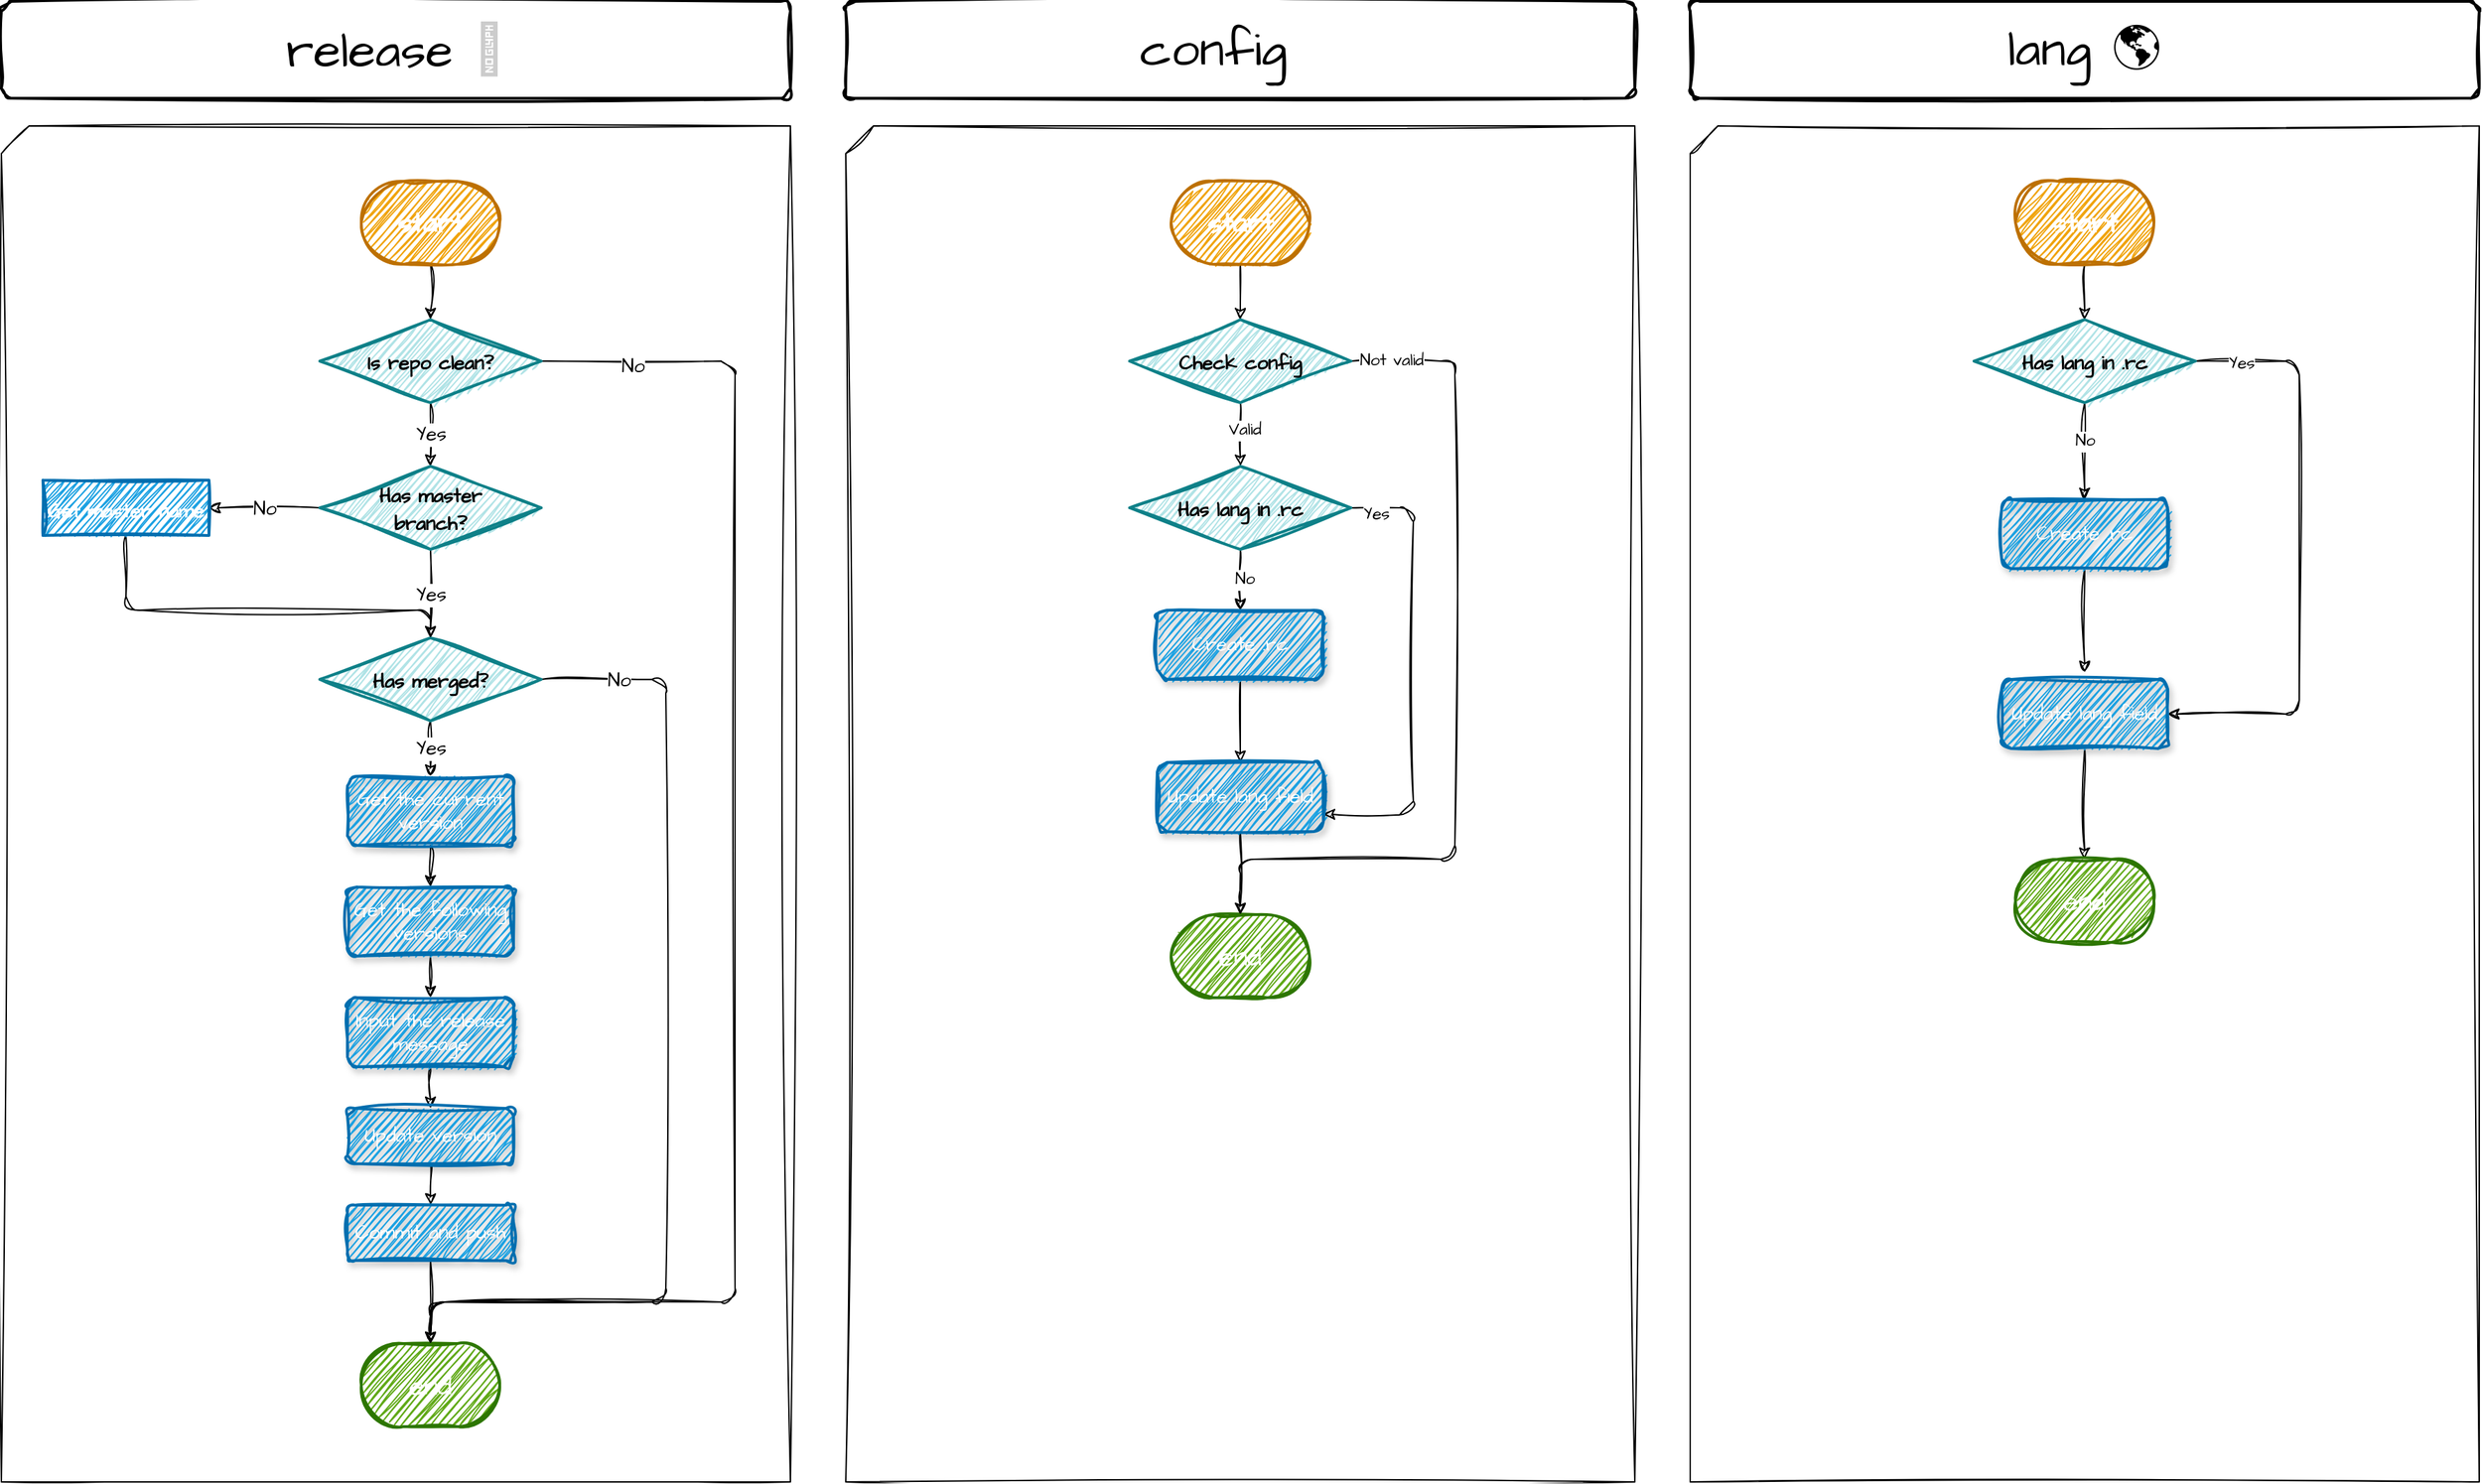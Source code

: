 <mxfile>
    <diagram id="9FkV8AbkZBnK14AXaFjZ" name="第 1 页">
        <mxGraphModel dx="619" dy="1604" grid="1" gridSize="10" guides="1" tooltips="1" connect="1" arrows="1" fold="1" page="1" pageScale="1" pageWidth="827" pageHeight="1169" math="0" shadow="0">
            <root>
                <mxCell id="0"/>
                <mxCell id="1" parent="0"/>
                <mxCell id="46" value="" style="verticalLabelPosition=bottom;verticalAlign=top;html=1;shape=card;whiteSpace=wrap;size=20;arcSize=12;sketch=1;hachureGap=4;jiggle=2;curveFitting=1;fontFamily=Architects Daughter;fontSource=https%3A%2F%2Ffonts.googleapis.com%2Fcss%3Ffamily%3DArchitects%2BDaughter;fontSize=20;fillColor=none;" parent="1" vertex="1">
                    <mxGeometry x="80" y="-120" width="570" height="980" as="geometry"/>
                </mxCell>
                <mxCell id="9" style="edgeStyle=none;sketch=1;hachureGap=4;jiggle=2;curveFitting=1;html=1;exitX=0.5;exitY=1;exitDx=0;exitDy=0;exitPerimeter=0;entryX=0.5;entryY=0;entryDx=0;entryDy=0;fontFamily=Architects Daughter;fontSource=https%3A%2F%2Ffonts.googleapis.com%2Fcss%3Ffamily%3DArchitects%2BDaughter;fontSize=16;entryPerimeter=0;" parent="1" source="6" target="11" edge="1">
                    <mxGeometry relative="1" as="geometry">
                        <mxPoint x="390" y="10" as="targetPoint"/>
                    </mxGeometry>
                </mxCell>
                <mxCell id="6" value="&lt;b style=&quot;&quot;&gt;&lt;font color=&quot;#ffffff&quot;&gt;start&lt;/font&gt;&lt;/b&gt;" style="strokeWidth=2;html=1;shape=mxgraph.flowchart.terminator;whiteSpace=wrap;shadow=0;sketch=1;hachureGap=4;jiggle=2;curveFitting=1;strokeColor=#BD7000;fontFamily=Architects Daughter;fontSource=https%3A%2F%2Ffonts.googleapis.com%2Fcss%3Ffamily%3DArchitects%2BDaughter;fontSize=20;fillColor=#f0a30a;fontColor=#000000;" parent="1" vertex="1">
                    <mxGeometry x="340" y="-80" width="100" height="60" as="geometry"/>
                </mxCell>
                <mxCell id="8" value="&lt;font color=&quot;#ffffff&quot;&gt;end&lt;/font&gt;" style="strokeWidth=2;html=1;shape=mxgraph.flowchart.terminator;whiteSpace=wrap;shadow=0;sketch=1;hachureGap=4;jiggle=2;curveFitting=1;strokeColor=#2D7600;fontFamily=Architects Daughter;fontSource=https%3A%2F%2Ffonts.googleapis.com%2Fcss%3Ffamily%3DArchitects%2BDaughter;fontSize=20;fillColor=#60a917;fontColor=#ffffff;" parent="1" vertex="1">
                    <mxGeometry x="340" y="760" width="100" height="60" as="geometry"/>
                </mxCell>
                <mxCell id="14" value="&lt;font color=&quot;#000000&quot;&gt;Yes&lt;/font&gt;" style="edgeStyle=none;sketch=1;hachureGap=4;jiggle=2;curveFitting=1;html=1;fontFamily=Architects Daughter;fontSource=https%3A%2F%2Ffonts.googleapis.com%2Fcss%3Ffamily%3DArchitects%2BDaughter;fontSize=14;fontColor=#19151e;entryX=0.5;entryY=0;entryDx=0;entryDy=0;entryPerimeter=0;exitX=0.5;exitY=1;exitDx=0;exitDy=0;exitPerimeter=0;" parent="1" source="40" target="13" edge="1">
                    <mxGeometry x="0.012" relative="1" as="geometry">
                        <mxPoint x="500" y="220" as="sourcePoint"/>
                        <mxPoint as="offset"/>
                    </mxGeometry>
                </mxCell>
                <mxCell id="17" style="edgeStyle=none;sketch=1;hachureGap=4;jiggle=2;curveFitting=1;html=1;fontFamily=Architects Daughter;fontSource=https%3A%2F%2Ffonts.googleapis.com%2Fcss%3Ffamily%3DArchitects%2BDaughter;fontSize=14;fontColor=#19151e;exitX=1;exitY=0.5;exitDx=0;exitDy=0;exitPerimeter=0;" parent="1" source="11" edge="1">
                    <mxGeometry relative="1" as="geometry">
                        <mxPoint x="390" y="760" as="targetPoint"/>
                        <Array as="points">
                            <mxPoint x="610" y="50"/>
                            <mxPoint x="610" y="730"/>
                            <mxPoint x="390" y="730"/>
                        </Array>
                    </mxGeometry>
                </mxCell>
                <mxCell id="28" value="&lt;font color=&quot;#000000&quot;&gt;No&lt;/font&gt;" style="edgeLabel;html=1;align=center;verticalAlign=middle;resizable=0;points=[];fontSize=14;fontFamily=Architects Daughter;fontColor=#FFFFFF;" parent="17" vertex="1" connectable="0">
                    <mxGeometry x="-0.877" y="-3" relative="1" as="geometry">
                        <mxPoint y="1" as="offset"/>
                    </mxGeometry>
                </mxCell>
                <mxCell id="41" value="&lt;font color=&quot;#000000&quot;&gt;Yes&lt;/font&gt;" style="edgeStyle=none;sketch=1;hachureGap=4;jiggle=2;curveFitting=1;html=1;exitX=0.5;exitY=1;exitDx=0;exitDy=0;exitPerimeter=0;fontFamily=Architects Daughter;fontSource=https%3A%2F%2Ffonts.googleapis.com%2Fcss%3Ffamily%3DArchitects%2BDaughter;fontSize=14;fontColor=#FFFFFF;" parent="1" source="11" target="40" edge="1">
                    <mxGeometry relative="1" as="geometry"/>
                </mxCell>
                <mxCell id="11" value="&lt;div style=&quot;line-height: 18px;&quot;&gt;&lt;font style=&quot;font-size: 14px;&quot;&gt;&lt;b&gt;Is repo clean?&lt;/b&gt;&lt;/font&gt;&lt;br&gt;&lt;/div&gt;" style="strokeWidth=2;html=1;shape=mxgraph.flowchart.decision;whiteSpace=wrap;sketch=1;hachureGap=4;jiggle=2;curveFitting=1;fontFamily=Architects Daughter;fontSource=https%3A%2F%2Ffonts.googleapis.com%2Fcss%3Ffamily%3DArchitects%2BDaughter;fontSize=20;fillColor=#b0e3e6;strokeColor=#0e8088;" parent="1" vertex="1">
                    <mxGeometry x="310" y="20" width="160" height="60" as="geometry"/>
                </mxCell>
                <mxCell id="16" value="&lt;font color=&quot;#000000&quot;&gt;Yes&lt;/font&gt;" style="edgeStyle=none;sketch=1;hachureGap=4;jiggle=2;curveFitting=1;html=1;fontFamily=Architects Daughter;fontSource=https%3A%2F%2Ffonts.googleapis.com%2Fcss%3Ffamily%3DArchitects%2BDaughter;fontSize=14;fontColor=#19151e;entryX=0.5;entryY=0;entryDx=0;entryDy=0;" parent="1" source="13" target="24" edge="1">
                    <mxGeometry relative="1" as="geometry">
                        <mxPoint x="390" y="440" as="targetPoint"/>
                    </mxGeometry>
                </mxCell>
                <mxCell id="20" style="edgeStyle=none;sketch=1;hachureGap=4;jiggle=2;curveFitting=1;html=1;exitX=1;exitY=0.5;exitDx=0;exitDy=0;exitPerimeter=0;fontFamily=Architects Daughter;fontSource=https%3A%2F%2Ffonts.googleapis.com%2Fcss%3Ffamily%3DArchitects%2BDaughter;fontSize=14;fontColor=#19151e;" parent="1" source="13" edge="1">
                    <mxGeometry relative="1" as="geometry">
                        <mxPoint x="390" y="760" as="targetPoint"/>
                        <Array as="points">
                            <mxPoint x="560" y="280"/>
                            <mxPoint x="560" y="730"/>
                            <mxPoint x="390" y="730"/>
                        </Array>
                    </mxGeometry>
                </mxCell>
                <mxCell id="30" value="&lt;font color=&quot;#000000&quot;&gt;No&lt;/font&gt;" style="edgeLabel;html=1;align=center;verticalAlign=middle;resizable=0;points=[];fontSize=14;fontFamily=Architects Daughter;fontColor=#FFFFFF;" parent="20" vertex="1" connectable="0">
                    <mxGeometry x="-0.848" relative="1" as="geometry">
                        <mxPoint y="1" as="offset"/>
                    </mxGeometry>
                </mxCell>
                <mxCell id="13" value="&lt;div style=&quot;line-height: 18px;&quot;&gt;&lt;font style=&quot;font-size: 14px;&quot;&gt;&lt;b style=&quot;&quot;&gt;Has merged?&lt;/b&gt;&lt;/font&gt;&lt;br&gt;&lt;/div&gt;" style="strokeWidth=2;html=1;shape=mxgraph.flowchart.decision;whiteSpace=wrap;sketch=1;hachureGap=4;jiggle=2;curveFitting=1;fontFamily=Architects Daughter;fontSource=https%3A%2F%2Ffonts.googleapis.com%2Fcss%3Ffamily%3DArchitects%2BDaughter;fontSize=20;fillColor=#b0e3e6;strokeColor=#0e8088;" parent="1" vertex="1">
                    <mxGeometry x="310" y="250" width="160" height="60" as="geometry"/>
                </mxCell>
                <mxCell id="27" style="edgeStyle=none;sketch=1;hachureGap=4;jiggle=2;curveFitting=1;html=1;exitX=0.5;exitY=1;exitDx=0;exitDy=0;fontFamily=Architects Daughter;fontSource=https%3A%2F%2Ffonts.googleapis.com%2Fcss%3Ffamily%3DArchitects%2BDaughter;fontSize=14;fontColor=#FFFFFF;" parent="1" source="24" target="25" edge="1">
                    <mxGeometry relative="1" as="geometry"/>
                </mxCell>
                <mxCell id="24" value="Get the current version" style="rounded=1;whiteSpace=wrap;html=1;absoluteArcSize=1;arcSize=14;strokeWidth=2;shadow=1;labelBackgroundColor=none;sketch=1;hachureGap=4;jiggle=2;fillStyle=auto;curveFitting=1;fontFamily=Architects Daughter;fontSource=https%3A%2F%2Ffonts.googleapis.com%2Fcss%3Ffamily%3DArchitects%2BDaughter;fontSize=14;fontColor=#ffffff;fillColor=#1ba1e2;strokeColor=#006EAF;" parent="1" vertex="1">
                    <mxGeometry x="330" y="350" width="120" height="50" as="geometry"/>
                </mxCell>
                <mxCell id="32" value="" style="edgeStyle=none;sketch=1;hachureGap=4;jiggle=2;curveFitting=1;html=1;fontFamily=Architects Daughter;fontSource=https%3A%2F%2Ffonts.googleapis.com%2Fcss%3Ffamily%3DArchitects%2BDaughter;fontSize=14;fontColor=#FFFFFF;" parent="1" source="25" target="31" edge="1">
                    <mxGeometry relative="1" as="geometry"/>
                </mxCell>
                <mxCell id="25" value="Get the following versions" style="rounded=1;whiteSpace=wrap;html=1;absoluteArcSize=1;arcSize=14;strokeWidth=2;shadow=1;labelBackgroundColor=none;sketch=1;hachureGap=4;jiggle=2;fillStyle=auto;curveFitting=1;fontFamily=Architects Daughter;fontSource=https%3A%2F%2Ffonts.googleapis.com%2Fcss%3Ffamily%3DArchitects%2BDaughter;fontSize=14;fontColor=#ffffff;fillColor=#1ba1e2;strokeColor=#006EAF;" parent="1" vertex="1">
                    <mxGeometry x="330" y="430" width="120" height="50" as="geometry"/>
                </mxCell>
                <mxCell id="35" value="" style="edgeStyle=none;sketch=1;hachureGap=4;jiggle=2;curveFitting=1;html=1;fontFamily=Architects Daughter;fontSource=https%3A%2F%2Ffonts.googleapis.com%2Fcss%3Ffamily%3DArchitects%2BDaughter;fontSize=14;fontColor=#FFFFFF;" parent="1" source="31" target="34" edge="1">
                    <mxGeometry relative="1" as="geometry"/>
                </mxCell>
                <mxCell id="31" value="Input the release message" style="whiteSpace=wrap;html=1;fontSize=14;fontFamily=Architects Daughter;fillColor=#1ba1e2;strokeColor=#006EAF;fontColor=#ffffff;rounded=1;arcSize=14;strokeWidth=2;shadow=1;labelBackgroundColor=none;sketch=1;hachureGap=4;jiggle=2;fillStyle=auto;curveFitting=1;fontSource=https%3A%2F%2Ffonts.googleapis.com%2Fcss%3Ffamily%3DArchitects%2BDaughter;" parent="1" vertex="1">
                    <mxGeometry x="330" y="510" width="120" height="50" as="geometry"/>
                </mxCell>
                <mxCell id="38" value="" style="edgeStyle=none;sketch=1;hachureGap=4;jiggle=2;curveFitting=1;html=1;fontFamily=Architects Daughter;fontSource=https%3A%2F%2Ffonts.googleapis.com%2Fcss%3Ffamily%3DArchitects%2BDaughter;fontSize=14;fontColor=#FFFFFF;" parent="1" source="34" target="37" edge="1">
                    <mxGeometry relative="1" as="geometry"/>
                </mxCell>
                <mxCell id="34" value="Update version" style="whiteSpace=wrap;html=1;fontSize=14;fontFamily=Architects Daughter;fillColor=#1ba1e2;strokeColor=#006EAF;fontColor=#ffffff;rounded=1;arcSize=14;strokeWidth=2;shadow=1;labelBackgroundColor=none;sketch=1;hachureGap=4;jiggle=2;fillStyle=auto;curveFitting=1;fontSource=https%3A%2F%2Ffonts.googleapis.com%2Fcss%3Ffamily%3DArchitects%2BDaughter;" parent="1" vertex="1">
                    <mxGeometry x="330" y="590" width="120" height="40" as="geometry"/>
                </mxCell>
                <mxCell id="39" style="edgeStyle=none;sketch=1;hachureGap=4;jiggle=2;curveFitting=1;html=1;exitX=0.5;exitY=1;exitDx=0;exitDy=0;entryX=0.5;entryY=0;entryDx=0;entryDy=0;entryPerimeter=0;fontFamily=Architects Daughter;fontSource=https%3A%2F%2Ffonts.googleapis.com%2Fcss%3Ffamily%3DArchitects%2BDaughter;fontSize=14;fontColor=#FFFFFF;" parent="1" source="37" target="8" edge="1">
                    <mxGeometry relative="1" as="geometry"/>
                </mxCell>
                <mxCell id="37" value="Commit and push" style="whiteSpace=wrap;html=1;fontSize=14;fontFamily=Architects Daughter;fillColor=#1ba1e2;strokeColor=#006EAF;fontColor=#ffffff;rounded=1;arcSize=14;strokeWidth=2;shadow=1;labelBackgroundColor=none;sketch=1;hachureGap=4;jiggle=2;fillStyle=auto;curveFitting=1;fontSource=https%3A%2F%2Ffonts.googleapis.com%2Fcss%3Ffamily%3DArchitects%2BDaughter;" parent="1" vertex="1">
                    <mxGeometry x="330" y="660" width="120" height="40" as="geometry"/>
                </mxCell>
                <mxCell id="43" value="" style="edgeStyle=none;sketch=1;hachureGap=4;jiggle=2;curveFitting=1;html=1;fontFamily=Architects Daughter;fontSource=https%3A%2F%2Ffonts.googleapis.com%2Fcss%3Ffamily%3DArchitects%2BDaughter;fontSize=14;fontColor=#FFFFFF;" parent="1" source="40" target="42" edge="1">
                    <mxGeometry relative="1" as="geometry"/>
                </mxCell>
                <mxCell id="45" value="&lt;font color=&quot;#000000&quot;&gt;No&lt;/font&gt;" style="edgeLabel;html=1;align=center;verticalAlign=middle;resizable=0;points=[];fontSize=14;fontFamily=Architects Daughter;fontColor=#FFFFFF;" parent="43" vertex="1" connectable="0">
                    <mxGeometry x="0.008" y="1" relative="1" as="geometry">
                        <mxPoint as="offset"/>
                    </mxGeometry>
                </mxCell>
                <mxCell id="40" value="&lt;div style=&quot;line-height: 18px;&quot;&gt;&lt;font style=&quot;font-size: 14px;&quot;&gt;&lt;b style=&quot;&quot;&gt;Has master&lt;/b&gt;&lt;/font&gt;&lt;/div&gt;&lt;div style=&quot;line-height: 18px;&quot;&gt;&lt;font style=&quot;font-size: 14px;&quot;&gt;&lt;b style=&quot;&quot;&gt;branch?&lt;/b&gt;&lt;/font&gt;&lt;/div&gt;" style="strokeWidth=2;html=1;shape=mxgraph.flowchart.decision;whiteSpace=wrap;sketch=1;hachureGap=4;jiggle=2;curveFitting=1;fontFamily=Architects Daughter;fontSource=https%3A%2F%2Ffonts.googleapis.com%2Fcss%3Ffamily%3DArchitects%2BDaughter;fontSize=20;fillColor=#b0e3e6;strokeColor=#0e8088;" parent="1" vertex="1">
                    <mxGeometry x="310" y="126" width="160" height="60" as="geometry"/>
                </mxCell>
                <mxCell id="44" style="edgeStyle=none;sketch=1;hachureGap=4;jiggle=2;curveFitting=1;html=1;exitX=0.5;exitY=1;exitDx=0;exitDy=0;entryX=0.5;entryY=0;entryDx=0;entryDy=0;entryPerimeter=0;fontFamily=Architects Daughter;fontSource=https%3A%2F%2Ffonts.googleapis.com%2Fcss%3Ffamily%3DArchitects%2BDaughter;fontSize=14;fontColor=#FFFFFF;" parent="1" source="42" target="13" edge="1">
                    <mxGeometry relative="1" as="geometry">
                        <Array as="points">
                            <mxPoint x="170" y="230"/>
                            <mxPoint x="390" y="230"/>
                        </Array>
                    </mxGeometry>
                </mxCell>
                <mxCell id="42" value="&lt;font style=&quot;font-size: 14px;&quot;&gt;Get master name&lt;/font&gt;" style="whiteSpace=wrap;html=1;fontSize=20;fontFamily=Architects Daughter;fillColor=#1ba1e2;strokeColor=#006EAF;fontColor=#ffffff;strokeWidth=2;sketch=1;hachureGap=4;jiggle=2;curveFitting=1;fontSource=https%3A%2F%2Ffonts.googleapis.com%2Fcss%3Ffamily%3DArchitects%2BDaughter;fontStyle=1" parent="1" vertex="1">
                    <mxGeometry x="110" y="136" width="120" height="40" as="geometry"/>
                </mxCell>
                <mxCell id="48" value="&lt;font style=&quot;&quot;&gt;&lt;font style=&quot;font-size: 36px;&quot;&gt;release&amp;nbsp;&lt;span style=&quot;color: rgb(204, 204, 204); font-family: -apple-system, &amp;quot;system-ui&amp;quot;, &amp;quot;Segoe WPC&amp;quot;, &amp;quot;Segoe UI&amp;quot;, system-ui, Ubuntu, &amp;quot;Droid Sans&amp;quot;, sans-serif; text-align: start; background-color: initial;&quot;&gt;🎉&lt;/span&gt;&lt;/font&gt;&lt;br&gt;&lt;/font&gt;" style="rounded=1;whiteSpace=wrap;html=1;absoluteArcSize=1;arcSize=14;strokeWidth=2;sketch=1;hachureGap=4;jiggle=2;curveFitting=1;fontFamily=Architects Daughter;fontSource=https%3A%2F%2Ffonts.googleapis.com%2Fcss%3Ffamily%3DArchitects%2BDaughter;fontSize=20;fillColor=none;" parent="1" vertex="1">
                    <mxGeometry x="80" y="-210" width="570" height="70" as="geometry"/>
                </mxCell>
                <mxCell id="49" value="" style="verticalLabelPosition=bottom;verticalAlign=top;html=1;shape=card;whiteSpace=wrap;size=20;arcSize=12;sketch=1;hachureGap=4;jiggle=2;curveFitting=1;fontFamily=Architects Daughter;fontSource=https%3A%2F%2Ffonts.googleapis.com%2Fcss%3Ffamily%3DArchitects%2BDaughter;fontSize=20;gradientColor=none;fillColor=none;" parent="1" vertex="1">
                    <mxGeometry x="690" y="-120" width="570" height="980" as="geometry"/>
                </mxCell>
                <mxCell id="50" value="&lt;font style=&quot;font-size: 36px;&quot;&gt;config&amp;nbsp;🔧&lt;/font&gt;" style="rounded=1;whiteSpace=wrap;html=1;absoluteArcSize=1;arcSize=14;strokeWidth=2;sketch=1;hachureGap=4;jiggle=2;curveFitting=1;fontFamily=Architects Daughter;fontSource=https%3A%2F%2Ffonts.googleapis.com%2Fcss%3Ffamily%3DArchitects%2BDaughter;fontSize=20;fillColor=none;" parent="1" vertex="1">
                    <mxGeometry x="690" y="-210" width="570" height="70" as="geometry"/>
                </mxCell>
                <mxCell id="51" value="" style="verticalLabelPosition=bottom;verticalAlign=top;html=1;shape=card;whiteSpace=wrap;size=20;arcSize=12;sketch=1;hachureGap=4;jiggle=2;curveFitting=1;fontFamily=Architects Daughter;fontSource=https%3A%2F%2Ffonts.googleapis.com%2Fcss%3Ffamily%3DArchitects%2BDaughter;fontSize=20;fillColor=none;" parent="1" vertex="1">
                    <mxGeometry x="1300" y="-120" width="570" height="980" as="geometry"/>
                </mxCell>
                <mxCell id="52" value="&lt;font style=&quot;font-size: 36px;&quot;&gt;lang&amp;nbsp;🌎&lt;/font&gt;" style="rounded=1;whiteSpace=wrap;html=1;absoluteArcSize=1;arcSize=14;strokeWidth=2;sketch=1;hachureGap=4;jiggle=2;curveFitting=1;fontFamily=Architects Daughter;fontSource=https%3A%2F%2Ffonts.googleapis.com%2Fcss%3Ffamily%3DArchitects%2BDaughter;fontSize=20;fillColor=none;" parent="1" vertex="1">
                    <mxGeometry x="1300" y="-210" width="570" height="70" as="geometry"/>
                </mxCell>
                <mxCell id="71" style="edgeStyle=none;sketch=1;hachureGap=4;jiggle=2;curveFitting=1;html=1;exitX=0.5;exitY=1;exitDx=0;exitDy=0;exitPerimeter=0;entryX=0.5;entryY=0;entryDx=0;entryDy=0;entryPerimeter=0;fontFamily=Architects Daughter;fontSource=https%3A%2F%2Ffonts.googleapis.com%2Fcss%3Ffamily%3DArchitects%2BDaughter;fontSize=12;" parent="1" source="53" target="55" edge="1">
                    <mxGeometry relative="1" as="geometry"/>
                </mxCell>
                <mxCell id="53" value="&lt;b style=&quot;&quot;&gt;&lt;font color=&quot;#ffffff&quot;&gt;start&lt;/font&gt;&lt;/b&gt;" style="strokeWidth=2;html=1;shape=mxgraph.flowchart.terminator;whiteSpace=wrap;shadow=0;sketch=1;hachureGap=4;jiggle=2;curveFitting=1;strokeColor=#BD7000;fontFamily=Architects Daughter;fontSource=https%3A%2F%2Ffonts.googleapis.com%2Fcss%3Ffamily%3DArchitects%2BDaughter;fontSize=20;fillColor=#f0a30a;fontColor=#000000;" parent="1" vertex="1">
                    <mxGeometry x="925" y="-80" width="100" height="60" as="geometry"/>
                </mxCell>
                <mxCell id="61" style="edgeStyle=none;sketch=1;hachureGap=4;jiggle=2;curveFitting=1;html=1;exitX=0.5;exitY=1;exitDx=0;exitDy=0;exitPerimeter=0;entryX=0.5;entryY=0;entryDx=0;entryDy=0;entryPerimeter=0;fontFamily=Architects Daughter;fontSource=https%3A%2F%2Ffonts.googleapis.com%2Fcss%3Ffamily%3DArchitects%2BDaughter;fontSize=36;" parent="1" source="54" target="56" edge="1">
                    <mxGeometry relative="1" as="geometry"/>
                </mxCell>
                <mxCell id="54" value="&lt;b style=&quot;&quot;&gt;&lt;font color=&quot;#ffffff&quot;&gt;start&lt;/font&gt;&lt;/b&gt;" style="strokeWidth=2;html=1;shape=mxgraph.flowchart.terminator;whiteSpace=wrap;shadow=0;sketch=1;hachureGap=4;jiggle=2;curveFitting=1;strokeColor=#BD7000;fontFamily=Architects Daughter;fontSource=https%3A%2F%2Ffonts.googleapis.com%2Fcss%3Ffamily%3DArchitects%2BDaughter;fontSize=20;fillColor=#f0a30a;fontColor=#000000;" parent="1" vertex="1">
                    <mxGeometry x="1535" y="-80" width="100" height="60" as="geometry"/>
                </mxCell>
                <mxCell id="73" style="edgeStyle=none;sketch=1;hachureGap=4;jiggle=2;curveFitting=1;html=1;exitX=0.5;exitY=1;exitDx=0;exitDy=0;exitPerimeter=0;entryX=0.5;entryY=0;entryDx=0;entryDy=0;fontFamily=Architects Daughter;fontSource=https%3A%2F%2Ffonts.googleapis.com%2Fcss%3Ffamily%3DArchitects%2BDaughter;fontSize=12;entryPerimeter=0;" parent="1" source="55" target="76" edge="1">
                    <mxGeometry relative="1" as="geometry">
                        <mxPoint x="975.0" y="136" as="targetPoint"/>
                    </mxGeometry>
                </mxCell>
                <mxCell id="84" value="Valid" style="edgeLabel;html=1;align=center;verticalAlign=middle;resizable=0;points=[];fontSize=12;fontFamily=Architects Daughter;" parent="73" vertex="1" connectable="0">
                    <mxGeometry x="-0.138" y="3" relative="1" as="geometry">
                        <mxPoint as="offset"/>
                    </mxGeometry>
                </mxCell>
                <mxCell id="83" style="edgeStyle=none;sketch=1;hachureGap=4;jiggle=2;curveFitting=1;html=1;exitX=1;exitY=0.5;exitDx=0;exitDy=0;exitPerimeter=0;fontFamily=Architects Daughter;fontSource=https%3A%2F%2Ffonts.googleapis.com%2Fcss%3Ffamily%3DArchitects%2BDaughter;fontSize=12;entryX=0.5;entryY=0;entryDx=0;entryDy=0;entryPerimeter=0;" parent="1" source="55" target="74" edge="1">
                    <mxGeometry relative="1" as="geometry">
                        <mxPoint x="1040" y="480" as="targetPoint"/>
                        <Array as="points">
                            <mxPoint x="1130" y="50"/>
                            <mxPoint x="1130" y="410"/>
                            <mxPoint x="975" y="410"/>
                        </Array>
                    </mxGeometry>
                </mxCell>
                <mxCell id="85" value="Not valid" style="edgeLabel;html=1;align=center;verticalAlign=middle;resizable=0;points=[];fontSize=12;fontFamily=Architects Daughter;" parent="83" vertex="1" connectable="0">
                    <mxGeometry x="-0.908" relative="1" as="geometry">
                        <mxPoint as="offset"/>
                    </mxGeometry>
                </mxCell>
                <mxCell id="55" value="&lt;div style=&quot;line-height: 18px;&quot;&gt;&lt;font style=&quot;font-size: 14px;&quot;&gt;&lt;b&gt;Check config&lt;/b&gt;&lt;/font&gt;&lt;br&gt;&lt;/div&gt;" style="strokeWidth=2;html=1;shape=mxgraph.flowchart.decision;whiteSpace=wrap;sketch=1;hachureGap=4;jiggle=2;curveFitting=1;fontFamily=Architects Daughter;fontSource=https%3A%2F%2Ffonts.googleapis.com%2Fcss%3Ffamily%3DArchitects%2BDaughter;fontSize=20;fillColor=#b0e3e6;strokeColor=#0e8088;" parent="1" vertex="1">
                    <mxGeometry x="895" y="20" width="160" height="60" as="geometry"/>
                </mxCell>
                <mxCell id="58" value="" style="edgeStyle=none;sketch=1;hachureGap=4;jiggle=2;curveFitting=1;html=1;fontFamily=Architects Daughter;fontSource=https%3A%2F%2Ffonts.googleapis.com%2Fcss%3Ffamily%3DArchitects%2BDaughter;fontSize=36;entryX=0.5;entryY=0;entryDx=0;entryDy=0;" parent="1" source="56" target="59" edge="1">
                    <mxGeometry relative="1" as="geometry">
                        <mxPoint x="1585" y="160" as="targetPoint"/>
                    </mxGeometry>
                </mxCell>
                <mxCell id="63" value="No" style="edgeLabel;html=1;align=center;verticalAlign=middle;resizable=0;points=[];fontSize=12;fontFamily=Architects Daughter;" parent="58" vertex="1" connectable="0">
                    <mxGeometry x="-0.195" relative="1" as="geometry">
                        <mxPoint as="offset"/>
                    </mxGeometry>
                </mxCell>
                <mxCell id="67" style="edgeStyle=none;sketch=1;hachureGap=4;jiggle=2;curveFitting=1;html=1;exitX=1;exitY=0.5;exitDx=0;exitDy=0;exitPerimeter=0;entryX=1;entryY=0.5;entryDx=0;entryDy=0;fontFamily=Architects Daughter;fontSource=https%3A%2F%2Ffonts.googleapis.com%2Fcss%3Ffamily%3DArchitects%2BDaughter;fontSize=12;" parent="1" source="56" target="66" edge="1">
                    <mxGeometry relative="1" as="geometry">
                        <Array as="points">
                            <mxPoint x="1740" y="50"/>
                            <mxPoint x="1740" y="305"/>
                        </Array>
                    </mxGeometry>
                </mxCell>
                <mxCell id="68" value="Yes" style="edgeLabel;html=1;align=center;verticalAlign=middle;resizable=0;points=[];fontSize=12;fontFamily=Architects Daughter;" parent="67" vertex="1" connectable="0">
                    <mxGeometry x="-0.845" y="-2" relative="1" as="geometry">
                        <mxPoint as="offset"/>
                    </mxGeometry>
                </mxCell>
                <mxCell id="56" value="&lt;div style=&quot;line-height: 18px;&quot;&gt;&lt;span style=&quot;font-size: 14px;&quot;&gt;&lt;b&gt;Has lang in .rc&lt;/b&gt;&lt;/span&gt;&lt;/div&gt;" style="strokeWidth=2;html=1;shape=mxgraph.flowchart.decision;whiteSpace=wrap;sketch=1;hachureGap=4;jiggle=2;curveFitting=1;fontFamily=Architects Daughter;fontSource=https%3A%2F%2Ffonts.googleapis.com%2Fcss%3Ffamily%3DArchitects%2BDaughter;fontSize=20;fillColor=#b0e3e6;strokeColor=#0e8088;" parent="1" vertex="1">
                    <mxGeometry x="1505" y="20" width="160" height="60" as="geometry"/>
                </mxCell>
                <mxCell id="65" value="" style="edgeStyle=none;sketch=1;hachureGap=4;jiggle=2;curveFitting=1;html=1;fontFamily=Architects Daughter;fontSource=https%3A%2F%2Ffonts.googleapis.com%2Fcss%3Ffamily%3DArchitects%2BDaughter;fontSize=12;" parent="1" source="59" edge="1">
                    <mxGeometry relative="1" as="geometry">
                        <mxPoint x="1585" y="275" as="targetPoint"/>
                    </mxGeometry>
                </mxCell>
                <mxCell id="59" value="Create .rc" style="rounded=1;whiteSpace=wrap;html=1;absoluteArcSize=1;arcSize=14;strokeWidth=2;shadow=1;labelBackgroundColor=none;sketch=1;hachureGap=4;jiggle=2;fillStyle=auto;curveFitting=1;fontFamily=Architects Daughter;fontSource=https%3A%2F%2Ffonts.googleapis.com%2Fcss%3Ffamily%3DArchitects%2BDaughter;fontSize=14;fontColor=#ffffff;fillColor=#1ba1e2;strokeColor=#006EAF;" parent="1" vertex="1">
                    <mxGeometry x="1525" y="150" width="120" height="50" as="geometry"/>
                </mxCell>
                <mxCell id="70" style="edgeStyle=none;sketch=1;hachureGap=4;jiggle=2;curveFitting=1;html=1;exitX=0.5;exitY=1;exitDx=0;exitDy=0;entryX=0.5;entryY=0;entryDx=0;entryDy=0;entryPerimeter=0;fontFamily=Architects Daughter;fontSource=https%3A%2F%2Ffonts.googleapis.com%2Fcss%3Ffamily%3DArchitects%2BDaughter;fontSize=12;" parent="1" source="66" target="69" edge="1">
                    <mxGeometry relative="1" as="geometry"/>
                </mxCell>
                <mxCell id="66" value="Update lang field" style="rounded=1;whiteSpace=wrap;html=1;absoluteArcSize=1;arcSize=14;strokeWidth=2;shadow=1;labelBackgroundColor=none;sketch=1;hachureGap=4;jiggle=2;fillStyle=auto;curveFitting=1;fontFamily=Architects Daughter;fontSource=https%3A%2F%2Ffonts.googleapis.com%2Fcss%3Ffamily%3DArchitects%2BDaughter;fontSize=14;fontColor=#ffffff;fillColor=#1ba1e2;strokeColor=#006EAF;" parent="1" vertex="1">
                    <mxGeometry x="1525" y="280" width="120" height="50" as="geometry"/>
                </mxCell>
                <mxCell id="69" value="&lt;font color=&quot;#ffffff&quot;&gt;end&lt;/font&gt;" style="strokeWidth=2;html=1;shape=mxgraph.flowchart.terminator;whiteSpace=wrap;shadow=0;sketch=1;hachureGap=4;jiggle=2;curveFitting=1;strokeColor=#2D7600;fontFamily=Architects Daughter;fontSource=https%3A%2F%2Ffonts.googleapis.com%2Fcss%3Ffamily%3DArchitects%2BDaughter;fontSize=20;fillColor=#60a917;fontColor=#ffffff;" parent="1" vertex="1">
                    <mxGeometry x="1535" y="410" width="100" height="60" as="geometry"/>
                </mxCell>
                <mxCell id="74" value="&lt;font color=&quot;#ffffff&quot;&gt;end&lt;/font&gt;" style="strokeWidth=2;html=1;shape=mxgraph.flowchart.terminator;whiteSpace=wrap;shadow=0;sketch=1;hachureGap=4;jiggle=2;curveFitting=1;strokeColor=#2D7600;fontFamily=Architects Daughter;fontSource=https%3A%2F%2Ffonts.googleapis.com%2Fcss%3Ffamily%3DArchitects%2BDaughter;fontSize=20;fillColor=#60a917;fontColor=#ffffff;" parent="1" vertex="1">
                    <mxGeometry x="925" y="450" width="100" height="60" as="geometry"/>
                </mxCell>
                <mxCell id="80" style="edgeStyle=none;sketch=1;hachureGap=4;jiggle=2;curveFitting=1;html=1;exitX=0.5;exitY=1;exitDx=0;exitDy=0;exitPerimeter=0;entryX=0.5;entryY=0;entryDx=0;entryDy=0;fontFamily=Architects Daughter;fontSource=https%3A%2F%2Ffonts.googleapis.com%2Fcss%3Ffamily%3DArchitects%2BDaughter;fontSize=12;" parent="1" source="76" target="77" edge="1">
                    <mxGeometry relative="1" as="geometry"/>
                </mxCell>
                <mxCell id="87" value="No" style="edgeLabel;html=1;align=center;verticalAlign=middle;resizable=0;points=[];fontSize=12;fontFamily=Architects Daughter;" parent="80" vertex="1" connectable="0">
                    <mxGeometry x="0.008" y="3" relative="1" as="geometry">
                        <mxPoint as="offset"/>
                    </mxGeometry>
                </mxCell>
                <mxCell id="86" style="edgeStyle=none;sketch=1;hachureGap=4;jiggle=2;curveFitting=1;html=1;exitX=1;exitY=0.5;exitDx=0;exitDy=0;exitPerimeter=0;entryX=1;entryY=0.75;entryDx=0;entryDy=0;fontFamily=Architects Daughter;fontSource=https%3A%2F%2Ffonts.googleapis.com%2Fcss%3Ffamily%3DArchitects%2BDaughter;fontSize=12;" parent="1" source="76" target="78" edge="1">
                    <mxGeometry relative="1" as="geometry">
                        <Array as="points">
                            <mxPoint x="1100" y="156"/>
                            <mxPoint x="1100" y="378"/>
                        </Array>
                    </mxGeometry>
                </mxCell>
                <mxCell id="88" value="Yes" style="edgeLabel;html=1;align=center;verticalAlign=middle;resizable=0;points=[];fontSize=12;fontFamily=Architects Daughter;" parent="86" vertex="1" connectable="0">
                    <mxGeometry x="-0.892" y="-5" relative="1" as="geometry">
                        <mxPoint as="offset"/>
                    </mxGeometry>
                </mxCell>
                <mxCell id="76" value="&lt;div style=&quot;line-height: 18px;&quot;&gt;&lt;span style=&quot;font-size: 14px;&quot;&gt;&lt;b&gt;Has lang in .rc&lt;/b&gt;&lt;/span&gt;&lt;/div&gt;" style="strokeWidth=2;html=1;shape=mxgraph.flowchart.decision;whiteSpace=wrap;sketch=1;hachureGap=4;jiggle=2;curveFitting=1;fontFamily=Architects Daughter;fontSource=https%3A%2F%2Ffonts.googleapis.com%2Fcss%3Ffamily%3DArchitects%2BDaughter;fontSize=20;fillColor=#b0e3e6;strokeColor=#0e8088;" parent="1" vertex="1">
                    <mxGeometry x="895" y="126" width="160" height="60" as="geometry"/>
                </mxCell>
                <mxCell id="81" style="edgeStyle=none;sketch=1;hachureGap=4;jiggle=2;curveFitting=1;html=1;exitX=0.5;exitY=1;exitDx=0;exitDy=0;entryX=0.5;entryY=0;entryDx=0;entryDy=0;fontFamily=Architects Daughter;fontSource=https%3A%2F%2Ffonts.googleapis.com%2Fcss%3Ffamily%3DArchitects%2BDaughter;fontSize=12;" parent="1" source="77" target="78" edge="1">
                    <mxGeometry relative="1" as="geometry"/>
                </mxCell>
                <mxCell id="77" value="Create .rc" style="rounded=1;whiteSpace=wrap;html=1;absoluteArcSize=1;arcSize=14;strokeWidth=2;shadow=1;labelBackgroundColor=none;sketch=1;hachureGap=4;jiggle=2;fillStyle=auto;curveFitting=1;fontFamily=Architects Daughter;fontSource=https%3A%2F%2Ffonts.googleapis.com%2Fcss%3Ffamily%3DArchitects%2BDaughter;fontSize=14;fontColor=#ffffff;fillColor=#1ba1e2;strokeColor=#006EAF;" parent="1" vertex="1">
                    <mxGeometry x="915" y="230" width="120" height="50" as="geometry"/>
                </mxCell>
                <mxCell id="82" style="edgeStyle=none;sketch=1;hachureGap=4;jiggle=2;curveFitting=1;html=1;exitX=0.5;exitY=1;exitDx=0;exitDy=0;fontFamily=Architects Daughter;fontSource=https%3A%2F%2Ffonts.googleapis.com%2Fcss%3Ffamily%3DArchitects%2BDaughter;fontSize=12;" parent="1" source="78" target="74" edge="1">
                    <mxGeometry relative="1" as="geometry"/>
                </mxCell>
                <mxCell id="78" value="Update lang field" style="rounded=1;whiteSpace=wrap;html=1;absoluteArcSize=1;arcSize=14;strokeWidth=2;shadow=1;labelBackgroundColor=none;sketch=1;hachureGap=4;jiggle=2;fillStyle=auto;curveFitting=1;fontFamily=Architects Daughter;fontSource=https%3A%2F%2Ffonts.googleapis.com%2Fcss%3Ffamily%3DArchitects%2BDaughter;fontSize=14;fontColor=#ffffff;fillColor=#1ba1e2;strokeColor=#006EAF;" parent="1" vertex="1">
                    <mxGeometry x="915" y="340" width="120" height="50" as="geometry"/>
                </mxCell>
            </root>
        </mxGraphModel>
    </diagram>
</mxfile>